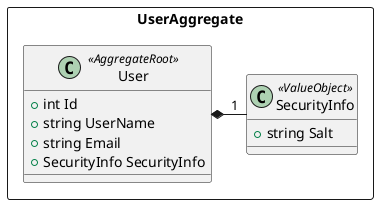 @startuml User
skinparam Linetype Ortho

package UserAggregate <<Rectangle>> {
    class User <<AggregateRoot>> {
        +int Id
        +string UserName
        +string Email
        +SecurityInfo SecurityInfo
    }

    class SecurityInfo <<ValueObject>> {
        +string Salt
    }

    User *- "1" SecurityInfo 
}
@enduml 